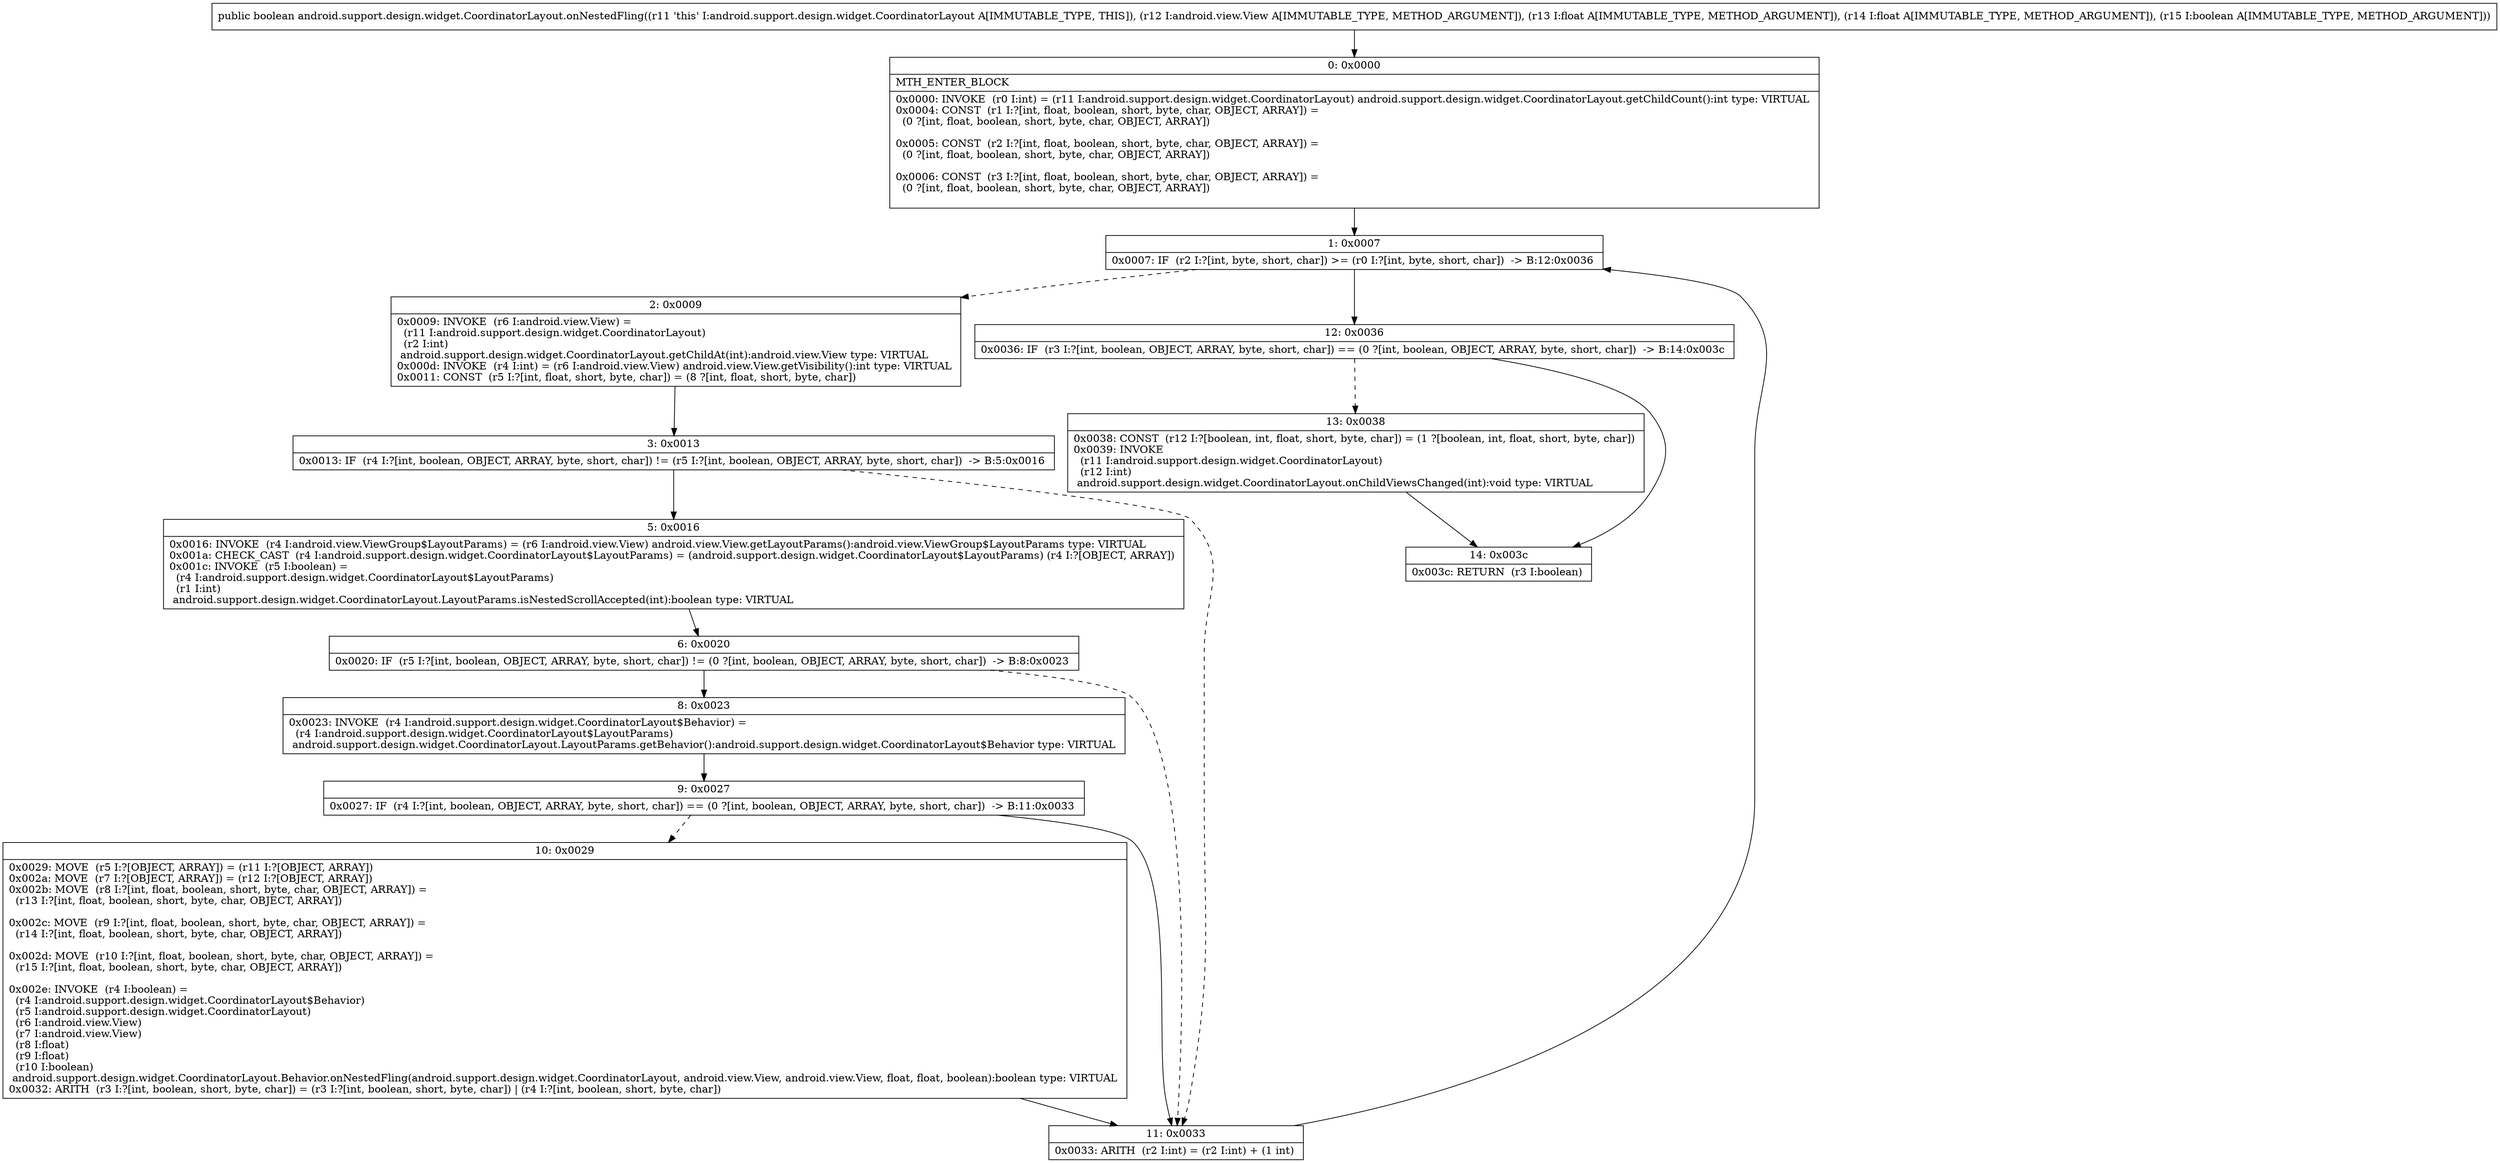 digraph "CFG forandroid.support.design.widget.CoordinatorLayout.onNestedFling(Landroid\/view\/View;FFZ)Z" {
Node_0 [shape=record,label="{0\:\ 0x0000|MTH_ENTER_BLOCK\l|0x0000: INVOKE  (r0 I:int) = (r11 I:android.support.design.widget.CoordinatorLayout) android.support.design.widget.CoordinatorLayout.getChildCount():int type: VIRTUAL \l0x0004: CONST  (r1 I:?[int, float, boolean, short, byte, char, OBJECT, ARRAY]) = \l  (0 ?[int, float, boolean, short, byte, char, OBJECT, ARRAY])\l \l0x0005: CONST  (r2 I:?[int, float, boolean, short, byte, char, OBJECT, ARRAY]) = \l  (0 ?[int, float, boolean, short, byte, char, OBJECT, ARRAY])\l \l0x0006: CONST  (r3 I:?[int, float, boolean, short, byte, char, OBJECT, ARRAY]) = \l  (0 ?[int, float, boolean, short, byte, char, OBJECT, ARRAY])\l \l}"];
Node_1 [shape=record,label="{1\:\ 0x0007|0x0007: IF  (r2 I:?[int, byte, short, char]) \>= (r0 I:?[int, byte, short, char])  \-\> B:12:0x0036 \l}"];
Node_2 [shape=record,label="{2\:\ 0x0009|0x0009: INVOKE  (r6 I:android.view.View) = \l  (r11 I:android.support.design.widget.CoordinatorLayout)\l  (r2 I:int)\l android.support.design.widget.CoordinatorLayout.getChildAt(int):android.view.View type: VIRTUAL \l0x000d: INVOKE  (r4 I:int) = (r6 I:android.view.View) android.view.View.getVisibility():int type: VIRTUAL \l0x0011: CONST  (r5 I:?[int, float, short, byte, char]) = (8 ?[int, float, short, byte, char]) \l}"];
Node_3 [shape=record,label="{3\:\ 0x0013|0x0013: IF  (r4 I:?[int, boolean, OBJECT, ARRAY, byte, short, char]) != (r5 I:?[int, boolean, OBJECT, ARRAY, byte, short, char])  \-\> B:5:0x0016 \l}"];
Node_5 [shape=record,label="{5\:\ 0x0016|0x0016: INVOKE  (r4 I:android.view.ViewGroup$LayoutParams) = (r6 I:android.view.View) android.view.View.getLayoutParams():android.view.ViewGroup$LayoutParams type: VIRTUAL \l0x001a: CHECK_CAST  (r4 I:android.support.design.widget.CoordinatorLayout$LayoutParams) = (android.support.design.widget.CoordinatorLayout$LayoutParams) (r4 I:?[OBJECT, ARRAY]) \l0x001c: INVOKE  (r5 I:boolean) = \l  (r4 I:android.support.design.widget.CoordinatorLayout$LayoutParams)\l  (r1 I:int)\l android.support.design.widget.CoordinatorLayout.LayoutParams.isNestedScrollAccepted(int):boolean type: VIRTUAL \l}"];
Node_6 [shape=record,label="{6\:\ 0x0020|0x0020: IF  (r5 I:?[int, boolean, OBJECT, ARRAY, byte, short, char]) != (0 ?[int, boolean, OBJECT, ARRAY, byte, short, char])  \-\> B:8:0x0023 \l}"];
Node_8 [shape=record,label="{8\:\ 0x0023|0x0023: INVOKE  (r4 I:android.support.design.widget.CoordinatorLayout$Behavior) = \l  (r4 I:android.support.design.widget.CoordinatorLayout$LayoutParams)\l android.support.design.widget.CoordinatorLayout.LayoutParams.getBehavior():android.support.design.widget.CoordinatorLayout$Behavior type: VIRTUAL \l}"];
Node_9 [shape=record,label="{9\:\ 0x0027|0x0027: IF  (r4 I:?[int, boolean, OBJECT, ARRAY, byte, short, char]) == (0 ?[int, boolean, OBJECT, ARRAY, byte, short, char])  \-\> B:11:0x0033 \l}"];
Node_10 [shape=record,label="{10\:\ 0x0029|0x0029: MOVE  (r5 I:?[OBJECT, ARRAY]) = (r11 I:?[OBJECT, ARRAY]) \l0x002a: MOVE  (r7 I:?[OBJECT, ARRAY]) = (r12 I:?[OBJECT, ARRAY]) \l0x002b: MOVE  (r8 I:?[int, float, boolean, short, byte, char, OBJECT, ARRAY]) = \l  (r13 I:?[int, float, boolean, short, byte, char, OBJECT, ARRAY])\l \l0x002c: MOVE  (r9 I:?[int, float, boolean, short, byte, char, OBJECT, ARRAY]) = \l  (r14 I:?[int, float, boolean, short, byte, char, OBJECT, ARRAY])\l \l0x002d: MOVE  (r10 I:?[int, float, boolean, short, byte, char, OBJECT, ARRAY]) = \l  (r15 I:?[int, float, boolean, short, byte, char, OBJECT, ARRAY])\l \l0x002e: INVOKE  (r4 I:boolean) = \l  (r4 I:android.support.design.widget.CoordinatorLayout$Behavior)\l  (r5 I:android.support.design.widget.CoordinatorLayout)\l  (r6 I:android.view.View)\l  (r7 I:android.view.View)\l  (r8 I:float)\l  (r9 I:float)\l  (r10 I:boolean)\l android.support.design.widget.CoordinatorLayout.Behavior.onNestedFling(android.support.design.widget.CoordinatorLayout, android.view.View, android.view.View, float, float, boolean):boolean type: VIRTUAL \l0x0032: ARITH  (r3 I:?[int, boolean, short, byte, char]) = (r3 I:?[int, boolean, short, byte, char]) \| (r4 I:?[int, boolean, short, byte, char]) \l}"];
Node_11 [shape=record,label="{11\:\ 0x0033|0x0033: ARITH  (r2 I:int) = (r2 I:int) + (1 int) \l}"];
Node_12 [shape=record,label="{12\:\ 0x0036|0x0036: IF  (r3 I:?[int, boolean, OBJECT, ARRAY, byte, short, char]) == (0 ?[int, boolean, OBJECT, ARRAY, byte, short, char])  \-\> B:14:0x003c \l}"];
Node_13 [shape=record,label="{13\:\ 0x0038|0x0038: CONST  (r12 I:?[boolean, int, float, short, byte, char]) = (1 ?[boolean, int, float, short, byte, char]) \l0x0039: INVOKE  \l  (r11 I:android.support.design.widget.CoordinatorLayout)\l  (r12 I:int)\l android.support.design.widget.CoordinatorLayout.onChildViewsChanged(int):void type: VIRTUAL \l}"];
Node_14 [shape=record,label="{14\:\ 0x003c|0x003c: RETURN  (r3 I:boolean) \l}"];
MethodNode[shape=record,label="{public boolean android.support.design.widget.CoordinatorLayout.onNestedFling((r11 'this' I:android.support.design.widget.CoordinatorLayout A[IMMUTABLE_TYPE, THIS]), (r12 I:android.view.View A[IMMUTABLE_TYPE, METHOD_ARGUMENT]), (r13 I:float A[IMMUTABLE_TYPE, METHOD_ARGUMENT]), (r14 I:float A[IMMUTABLE_TYPE, METHOD_ARGUMENT]), (r15 I:boolean A[IMMUTABLE_TYPE, METHOD_ARGUMENT])) }"];
MethodNode -> Node_0;
Node_0 -> Node_1;
Node_1 -> Node_2[style=dashed];
Node_1 -> Node_12;
Node_2 -> Node_3;
Node_3 -> Node_5;
Node_3 -> Node_11[style=dashed];
Node_5 -> Node_6;
Node_6 -> Node_8;
Node_6 -> Node_11[style=dashed];
Node_8 -> Node_9;
Node_9 -> Node_10[style=dashed];
Node_9 -> Node_11;
Node_10 -> Node_11;
Node_11 -> Node_1;
Node_12 -> Node_13[style=dashed];
Node_12 -> Node_14;
Node_13 -> Node_14;
}

